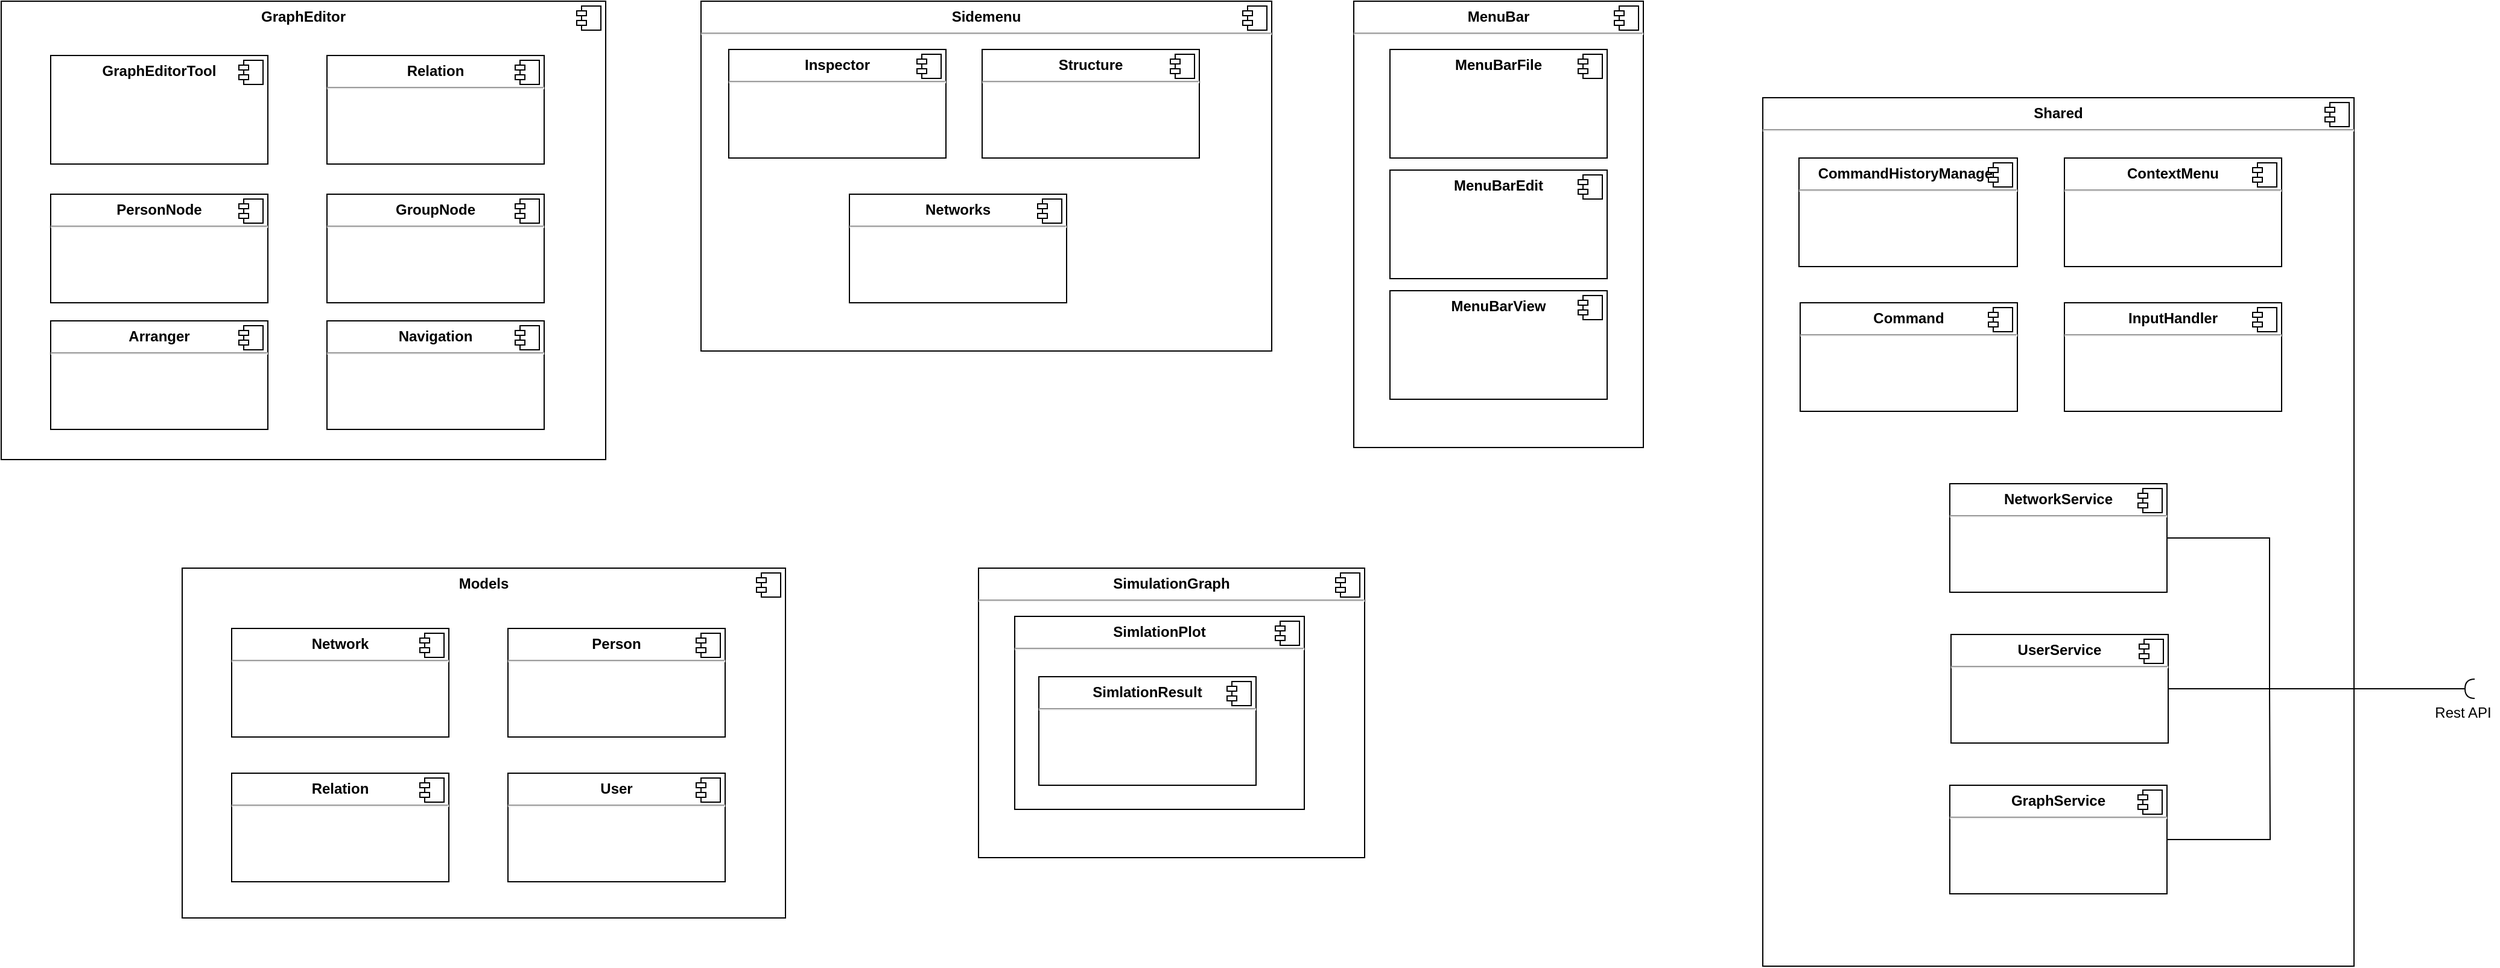 <mxfile version="15.7.3" type="device"><diagram id="pefMtGPOsLKs37Y6KqSW" name="Page-1"><mxGraphModel dx="1431" dy="1020" grid="1" gridSize="10" guides="1" tooltips="1" connect="1" arrows="1" fold="1" page="1" pageScale="1" pageWidth="827" pageHeight="1169" math="0" shadow="0"><root><mxCell id="0"/><mxCell id="1" parent="0"/><mxCell id="RJavElCgDZ9JHJlFhu4H-7" value="&lt;p style=&quot;margin: 0px ; margin-top: 6px ; text-align: center&quot;&gt;&lt;b&gt;Shared&lt;/b&gt;&lt;/p&gt;&lt;hr&gt;&lt;p style=&quot;margin: 0px ; margin-left: 8px&quot;&gt;&lt;br&gt;&lt;/p&gt;" style="align=left;overflow=fill;html=1;dropTarget=0;" vertex="1" parent="1"><mxGeometry x="1580" y="310" width="490" height="720" as="geometry"/></mxCell><mxCell id="RJavElCgDZ9JHJlFhu4H-8" value="" style="shape=component;jettyWidth=8;jettyHeight=4;" vertex="1" parent="RJavElCgDZ9JHJlFhu4H-7"><mxGeometry x="1" width="20" height="20" relative="1" as="geometry"><mxPoint x="-24" y="4" as="offset"/></mxGeometry></mxCell><mxCell id="fbCS1HJWpCiE8mri3fER-1" value="&lt;p style=&quot;margin: 0px ; margin-top: 6px ; text-align: center&quot;&gt;&lt;b&gt;GraphEditor&lt;/b&gt;&lt;/p&gt;" style="align=left;overflow=fill;html=1;dropTarget=0;" parent="1" vertex="1"><mxGeometry x="120" y="230" width="501" height="380" as="geometry"/></mxCell><mxCell id="fbCS1HJWpCiE8mri3fER-2" value="" style="shape=component;jettyWidth=8;jettyHeight=4;" parent="fbCS1HJWpCiE8mri3fER-1" vertex="1"><mxGeometry x="1" width="20" height="20" relative="1" as="geometry"><mxPoint x="-24" y="4" as="offset"/></mxGeometry></mxCell><mxCell id="fbCS1HJWpCiE8mri3fER-3" value="&lt;p style=&quot;margin: 0px ; margin-top: 6px ; text-align: center&quot;&gt;&lt;b&gt;SimulationGraph&lt;/b&gt;&lt;/p&gt;&lt;hr&gt;&lt;p style=&quot;margin: 0px ; margin-left: 8px&quot;&gt;&lt;br&gt;&lt;/p&gt;" style="align=left;overflow=fill;html=1;dropTarget=0;" parent="1" vertex="1"><mxGeometry x="930" y="700" width="320" height="240" as="geometry"/></mxCell><mxCell id="fbCS1HJWpCiE8mri3fER-4" value="" style="shape=component;jettyWidth=8;jettyHeight=4;" parent="fbCS1HJWpCiE8mri3fER-3" vertex="1"><mxGeometry x="1" width="20" height="20" relative="1" as="geometry"><mxPoint x="-24" y="4" as="offset"/></mxGeometry></mxCell><mxCell id="fbCS1HJWpCiE8mri3fER-5" value="&lt;p style=&quot;margin: 0px ; margin-top: 6px ; text-align: center&quot;&gt;&lt;b&gt;GraphEditorTool&lt;/b&gt;&lt;/p&gt;" style="align=left;overflow=fill;html=1;dropTarget=0;" parent="1" vertex="1"><mxGeometry x="161" y="275" width="180" height="90" as="geometry"/></mxCell><mxCell id="fbCS1HJWpCiE8mri3fER-6" value="" style="shape=component;jettyWidth=8;jettyHeight=4;" parent="fbCS1HJWpCiE8mri3fER-5" vertex="1"><mxGeometry x="1" width="20" height="20" relative="1" as="geometry"><mxPoint x="-24" y="4" as="offset"/></mxGeometry></mxCell><mxCell id="fbCS1HJWpCiE8mri3fER-7" value="&lt;p style=&quot;margin: 0px ; margin-top: 6px ; text-align: center&quot;&gt;&lt;b&gt;ContextMenu&lt;/b&gt;&lt;/p&gt;&lt;hr&gt;&lt;p style=&quot;margin: 0px ; margin-left: 8px&quot;&gt;&lt;br&gt;&lt;/p&gt;" style="align=left;overflow=fill;html=1;dropTarget=0;" parent="1" vertex="1"><mxGeometry x="1830" y="360" width="180" height="90" as="geometry"/></mxCell><mxCell id="fbCS1HJWpCiE8mri3fER-8" value="" style="shape=component;jettyWidth=8;jettyHeight=4;" parent="fbCS1HJWpCiE8mri3fER-7" vertex="1"><mxGeometry x="1" width="20" height="20" relative="1" as="geometry"><mxPoint x="-24" y="4" as="offset"/></mxGeometry></mxCell><mxCell id="fbCS1HJWpCiE8mri3fER-9" value="&lt;p style=&quot;margin: 0px ; margin-top: 6px ; text-align: center&quot;&gt;&lt;b&gt;Command&lt;/b&gt;&lt;/p&gt;&lt;hr&gt;&lt;p style=&quot;margin: 0px ; margin-left: 8px&quot;&gt;&lt;br&gt;&lt;/p&gt;" style="align=left;overflow=fill;html=1;dropTarget=0;" parent="1" vertex="1"><mxGeometry x="1611" y="480" width="180" height="90" as="geometry"/></mxCell><mxCell id="fbCS1HJWpCiE8mri3fER-10" value="" style="shape=component;jettyWidth=8;jettyHeight=4;" parent="fbCS1HJWpCiE8mri3fER-9" vertex="1"><mxGeometry x="1" width="20" height="20" relative="1" as="geometry"><mxPoint x="-24" y="4" as="offset"/></mxGeometry></mxCell><mxCell id="fbCS1HJWpCiE8mri3fER-11" value="&lt;p style=&quot;margin: 0px ; margin-top: 6px ; text-align: center&quot;&gt;&lt;b&gt;CommandHistoryManager&lt;/b&gt;&lt;/p&gt;&lt;hr&gt;&lt;p style=&quot;margin: 0px ; margin-left: 8px&quot;&gt;&lt;br&gt;&lt;/p&gt;" style="align=left;overflow=fill;html=1;dropTarget=0;" parent="1" vertex="1"><mxGeometry x="1610" y="360" width="181" height="90" as="geometry"/></mxCell><mxCell id="fbCS1HJWpCiE8mri3fER-12" value="" style="shape=component;jettyWidth=8;jettyHeight=4;" parent="fbCS1HJWpCiE8mri3fER-11" vertex="1"><mxGeometry x="1" width="20" height="20" relative="1" as="geometry"><mxPoint x="-24" y="4" as="offset"/></mxGeometry></mxCell><mxCell id="fbCS1HJWpCiE8mri3fER-17" value="&lt;p style=&quot;margin: 0px ; margin-top: 6px ; text-align: center&quot;&gt;&lt;b&gt;Sidemenu&lt;/b&gt;&lt;/p&gt;&lt;hr&gt;&lt;p style=&quot;margin: 0px ; margin-left: 8px&quot;&gt;&lt;br&gt;&lt;/p&gt;" style="align=left;overflow=fill;html=1;dropTarget=0;" parent="1" vertex="1"><mxGeometry x="700" y="230" width="473" height="290" as="geometry"/></mxCell><mxCell id="fbCS1HJWpCiE8mri3fER-18" value="" style="shape=component;jettyWidth=8;jettyHeight=4;" parent="fbCS1HJWpCiE8mri3fER-17" vertex="1"><mxGeometry x="1" width="20" height="20" relative="1" as="geometry"><mxPoint x="-24" y="4" as="offset"/></mxGeometry></mxCell><mxCell id="fbCS1HJWpCiE8mri3fER-15" value="&lt;p style=&quot;margin: 0px ; margin-top: 6px ; text-align: center&quot;&gt;&lt;b&gt;Inspector&lt;/b&gt;&lt;/p&gt;&lt;hr&gt;&lt;p style=&quot;margin: 0px ; margin-left: 8px&quot;&gt;&lt;br&gt;&lt;/p&gt;" style="align=left;overflow=fill;html=1;dropTarget=0;" parent="1" vertex="1"><mxGeometry x="723" y="270" width="180" height="90" as="geometry"/></mxCell><mxCell id="fbCS1HJWpCiE8mri3fER-16" value="" style="shape=component;jettyWidth=8;jettyHeight=4;" parent="fbCS1HJWpCiE8mri3fER-15" vertex="1"><mxGeometry x="1" width="20" height="20" relative="1" as="geometry"><mxPoint x="-24" y="4" as="offset"/></mxGeometry></mxCell><mxCell id="fbCS1HJWpCiE8mri3fER-19" value="&lt;p style=&quot;margin: 0px ; margin-top: 6px ; text-align: center&quot;&gt;&lt;b&gt;Structure&lt;/b&gt;&lt;/p&gt;&lt;hr&gt;&lt;p style=&quot;margin: 0px ; margin-left: 8px&quot;&gt;&lt;br&gt;&lt;/p&gt;" style="align=left;overflow=fill;html=1;dropTarget=0;" parent="1" vertex="1"><mxGeometry x="933" y="270" width="180" height="90" as="geometry"/></mxCell><mxCell id="fbCS1HJWpCiE8mri3fER-20" value="" style="shape=component;jettyWidth=8;jettyHeight=4;" parent="fbCS1HJWpCiE8mri3fER-19" vertex="1"><mxGeometry x="1" width="20" height="20" relative="1" as="geometry"><mxPoint x="-24" y="4" as="offset"/></mxGeometry></mxCell><mxCell id="fbCS1HJWpCiE8mri3fER-21" value="&lt;p style=&quot;margin: 0px ; margin-top: 6px ; text-align: center&quot;&gt;&lt;b&gt;Networks&lt;/b&gt;&lt;/p&gt;&lt;hr&gt;&lt;p style=&quot;margin: 0px ; margin-left: 8px&quot;&gt;&lt;br&gt;&lt;/p&gt;" style="align=left;overflow=fill;html=1;dropTarget=0;" parent="1" vertex="1"><mxGeometry x="823" y="390" width="180" height="90" as="geometry"/></mxCell><mxCell id="fbCS1HJWpCiE8mri3fER-22" value="" style="shape=component;jettyWidth=8;jettyHeight=4;" parent="fbCS1HJWpCiE8mri3fER-21" vertex="1"><mxGeometry x="1" width="20" height="20" relative="1" as="geometry"><mxPoint x="-24" y="4" as="offset"/></mxGeometry></mxCell><mxCell id="fbCS1HJWpCiE8mri3fER-23" value="&lt;p style=&quot;margin: 0px ; margin-top: 6px ; text-align: center&quot;&gt;&lt;b&gt;Models&lt;/b&gt;&lt;/p&gt;" style="align=left;overflow=fill;html=1;dropTarget=0;" parent="1" vertex="1"><mxGeometry x="270" y="700" width="500" height="290" as="geometry"/></mxCell><mxCell id="fbCS1HJWpCiE8mri3fER-24" value="" style="shape=component;jettyWidth=8;jettyHeight=4;" parent="fbCS1HJWpCiE8mri3fER-23" vertex="1"><mxGeometry x="1" width="20" height="20" relative="1" as="geometry"><mxPoint x="-24" y="4" as="offset"/></mxGeometry></mxCell><mxCell id="fbCS1HJWpCiE8mri3fER-25" value="&lt;p style=&quot;margin: 0px ; margin-top: 6px ; text-align: center&quot;&gt;&lt;b&gt;Network&lt;/b&gt;&lt;/p&gt;&lt;hr&gt;&lt;p style=&quot;margin: 0px ; margin-left: 8px&quot;&gt;&lt;br&gt;&lt;/p&gt;" style="align=left;overflow=fill;html=1;dropTarget=0;" parent="1" vertex="1"><mxGeometry x="311" y="750" width="180" height="90" as="geometry"/></mxCell><mxCell id="fbCS1HJWpCiE8mri3fER-26" value="" style="shape=component;jettyWidth=8;jettyHeight=4;" parent="fbCS1HJWpCiE8mri3fER-25" vertex="1"><mxGeometry x="1" width="20" height="20" relative="1" as="geometry"><mxPoint x="-24" y="4" as="offset"/></mxGeometry></mxCell><mxCell id="fbCS1HJWpCiE8mri3fER-27" value="&lt;p style=&quot;margin: 0px ; margin-top: 6px ; text-align: center&quot;&gt;&lt;b&gt;Person&lt;/b&gt;&lt;/p&gt;&lt;hr&gt;&lt;p style=&quot;margin: 0px ; margin-left: 8px&quot;&gt;&lt;br&gt;&lt;/p&gt;" style="align=left;overflow=fill;html=1;dropTarget=0;" parent="1" vertex="1"><mxGeometry x="540" y="750" width="180" height="90" as="geometry"/></mxCell><mxCell id="fbCS1HJWpCiE8mri3fER-28" value="" style="shape=component;jettyWidth=8;jettyHeight=4;" parent="fbCS1HJWpCiE8mri3fER-27" vertex="1"><mxGeometry x="1" width="20" height="20" relative="1" as="geometry"><mxPoint x="-24" y="4" as="offset"/></mxGeometry></mxCell><mxCell id="fbCS1HJWpCiE8mri3fER-29" value="&lt;p style=&quot;margin: 0px ; margin-top: 6px ; text-align: center&quot;&gt;&lt;b&gt;Relation&lt;/b&gt;&lt;/p&gt;&lt;hr&gt;&lt;p style=&quot;margin: 0px ; margin-left: 8px&quot;&gt;&lt;br&gt;&lt;/p&gt;" style="align=left;overflow=fill;html=1;dropTarget=0;" parent="1" vertex="1"><mxGeometry x="311" y="870" width="180" height="90" as="geometry"/></mxCell><mxCell id="fbCS1HJWpCiE8mri3fER-30" value="" style="shape=component;jettyWidth=8;jettyHeight=4;" parent="fbCS1HJWpCiE8mri3fER-29" vertex="1"><mxGeometry x="1" width="20" height="20" relative="1" as="geometry"><mxPoint x="-24" y="4" as="offset"/></mxGeometry></mxCell><mxCell id="fbCS1HJWpCiE8mri3fER-31" value="&lt;p style=&quot;margin: 0px ; margin-top: 6px ; text-align: center&quot;&gt;&lt;b&gt;User&lt;/b&gt;&lt;/p&gt;&lt;hr&gt;&lt;p style=&quot;margin: 0px ; margin-left: 8px&quot;&gt;&lt;br&gt;&lt;/p&gt;" style="align=left;overflow=fill;html=1;dropTarget=0;" parent="1" vertex="1"><mxGeometry x="540" y="870" width="180" height="90" as="geometry"/></mxCell><mxCell id="fbCS1HJWpCiE8mri3fER-32" value="" style="shape=component;jettyWidth=8;jettyHeight=4;" parent="fbCS1HJWpCiE8mri3fER-31" vertex="1"><mxGeometry x="1" width="20" height="20" relative="1" as="geometry"><mxPoint x="-24" y="4" as="offset"/></mxGeometry></mxCell><mxCell id="GFFGOiP8Qa1_GKcf4fVR-10" value="&lt;p style=&quot;margin: 0px ; margin-top: 6px ; text-align: center&quot;&gt;&lt;b&gt;PersonNode&lt;/b&gt;&lt;/p&gt;&lt;hr&gt;&lt;p style=&quot;margin: 0px ; margin-left: 8px&quot;&gt;&lt;br&gt;&lt;/p&gt;" style="align=left;overflow=fill;html=1;dropTarget=0;" parent="1" vertex="1"><mxGeometry x="161" y="390" width="180" height="90" as="geometry"/></mxCell><mxCell id="GFFGOiP8Qa1_GKcf4fVR-11" value="" style="shape=component;jettyWidth=8;jettyHeight=4;" parent="GFFGOiP8Qa1_GKcf4fVR-10" vertex="1"><mxGeometry x="1" width="20" height="20" relative="1" as="geometry"><mxPoint x="-24" y="4" as="offset"/></mxGeometry></mxCell><mxCell id="GFFGOiP8Qa1_GKcf4fVR-14" value="&lt;p style=&quot;margin: 0px ; margin-top: 6px ; text-align: center&quot;&gt;&lt;b&gt;Relation&lt;/b&gt;&lt;/p&gt;&lt;hr&gt;&lt;p style=&quot;margin: 0px ; margin-left: 8px&quot;&gt;&lt;br&gt;&lt;/p&gt;" style="align=left;overflow=fill;html=1;dropTarget=0;" parent="1" vertex="1"><mxGeometry x="390" y="275" width="180" height="90" as="geometry"/></mxCell><mxCell id="GFFGOiP8Qa1_GKcf4fVR-15" value="" style="shape=component;jettyWidth=8;jettyHeight=4;" parent="GFFGOiP8Qa1_GKcf4fVR-14" vertex="1"><mxGeometry x="1" width="20" height="20" relative="1" as="geometry"><mxPoint x="-24" y="4" as="offset"/></mxGeometry></mxCell><mxCell id="fbCS1HJWpCiE8mri3fER-35" value="&lt;p style=&quot;margin: 0px ; margin-top: 6px ; text-align: center&quot;&gt;&lt;b&gt;GroupNode&lt;/b&gt;&lt;/p&gt;&lt;hr&gt;&lt;p style=&quot;margin: 0px ; margin-left: 8px&quot;&gt;&lt;br&gt;&lt;/p&gt;" style="align=left;overflow=fill;html=1;dropTarget=0;" parent="1" vertex="1"><mxGeometry x="390" y="390" width="180" height="90" as="geometry"/></mxCell><mxCell id="fbCS1HJWpCiE8mri3fER-36" value="" style="shape=component;jettyWidth=8;jettyHeight=4;" parent="fbCS1HJWpCiE8mri3fER-35" vertex="1"><mxGeometry x="1" width="20" height="20" relative="1" as="geometry"><mxPoint x="-24" y="4" as="offset"/></mxGeometry></mxCell><mxCell id="fbCS1HJWpCiE8mri3fER-39" value="&lt;p style=&quot;margin: 0px ; margin-top: 6px ; text-align: center&quot;&gt;&lt;b&gt;MenuBar&lt;/b&gt;&lt;/p&gt;&lt;hr&gt;&lt;p style=&quot;margin: 0px ; margin-left: 8px&quot;&gt;&lt;br&gt;&lt;/p&gt;" style="align=left;overflow=fill;html=1;dropTarget=0;" parent="1" vertex="1"><mxGeometry x="1241" y="230" width="240" height="370" as="geometry"/></mxCell><mxCell id="fbCS1HJWpCiE8mri3fER-40" value="" style="shape=component;jettyWidth=8;jettyHeight=4;" parent="fbCS1HJWpCiE8mri3fER-39" vertex="1"><mxGeometry x="1" width="20" height="20" relative="1" as="geometry"><mxPoint x="-24" y="4" as="offset"/></mxGeometry></mxCell><mxCell id="fbCS1HJWpCiE8mri3fER-41" value="&lt;p style=&quot;margin: 0px ; margin-top: 6px ; text-align: center&quot;&gt;&lt;b&gt;Arranger&lt;/b&gt;&lt;/p&gt;&lt;hr&gt;&lt;p style=&quot;margin: 0px ; margin-left: 8px&quot;&gt;&lt;br&gt;&lt;/p&gt;" style="align=left;overflow=fill;html=1;dropTarget=0;" parent="1" vertex="1"><mxGeometry x="161" y="495" width="180" height="90" as="geometry"/></mxCell><mxCell id="fbCS1HJWpCiE8mri3fER-42" value="" style="shape=component;jettyWidth=8;jettyHeight=4;" parent="fbCS1HJWpCiE8mri3fER-41" vertex="1"><mxGeometry x="1" width="20" height="20" relative="1" as="geometry"><mxPoint x="-24" y="4" as="offset"/></mxGeometry></mxCell><mxCell id="RJavElCgDZ9JHJlFhu4H-1" value="&lt;p style=&quot;margin: 0px ; margin-top: 6px ; text-align: center&quot;&gt;&lt;b&gt;Navigation&lt;/b&gt;&lt;/p&gt;&lt;hr&gt;&lt;p style=&quot;margin: 0px ; margin-left: 8px&quot;&gt;&lt;br&gt;&lt;/p&gt;" style="align=left;overflow=fill;html=1;dropTarget=0;" vertex="1" parent="1"><mxGeometry x="390" y="495" width="180" height="90" as="geometry"/></mxCell><mxCell id="RJavElCgDZ9JHJlFhu4H-2" value="" style="shape=component;jettyWidth=8;jettyHeight=4;" vertex="1" parent="RJavElCgDZ9JHJlFhu4H-1"><mxGeometry x="1" width="20" height="20" relative="1" as="geometry"><mxPoint x="-24" y="4" as="offset"/></mxGeometry></mxCell><mxCell id="RJavElCgDZ9JHJlFhu4H-3" value="&lt;p style=&quot;margin: 0px ; margin-top: 6px ; text-align: center&quot;&gt;&lt;b&gt;InputHandler&lt;/b&gt;&lt;/p&gt;&lt;hr&gt;&lt;p style=&quot;margin: 0px ; margin-left: 8px&quot;&gt;&lt;br&gt;&lt;/p&gt;" style="align=left;overflow=fill;html=1;dropTarget=0;" vertex="1" parent="1"><mxGeometry x="1830" y="480" width="180" height="90" as="geometry"/></mxCell><mxCell id="RJavElCgDZ9JHJlFhu4H-4" value="" style="shape=component;jettyWidth=8;jettyHeight=4;" vertex="1" parent="RJavElCgDZ9JHJlFhu4H-3"><mxGeometry x="1" width="20" height="20" relative="1" as="geometry"><mxPoint x="-24" y="4" as="offset"/></mxGeometry></mxCell><mxCell id="RJavElCgDZ9JHJlFhu4H-5" value="&lt;p style=&quot;margin: 0px ; margin-top: 6px ; text-align: center&quot;&gt;&lt;b&gt;SimlationPlot&lt;/b&gt;&lt;/p&gt;&lt;hr&gt;&lt;p style=&quot;margin: 0px ; margin-left: 8px&quot;&gt;&lt;br&gt;&lt;/p&gt;" style="align=left;overflow=fill;html=1;dropTarget=0;" vertex="1" parent="1"><mxGeometry x="960" y="740" width="240" height="160" as="geometry"/></mxCell><mxCell id="RJavElCgDZ9JHJlFhu4H-6" value="" style="shape=component;jettyWidth=8;jettyHeight=4;" vertex="1" parent="RJavElCgDZ9JHJlFhu4H-5"><mxGeometry x="1" width="20" height="20" relative="1" as="geometry"><mxPoint x="-24" y="4" as="offset"/></mxGeometry></mxCell><mxCell id="RJavElCgDZ9JHJlFhu4H-9" value="&lt;p style=&quot;margin: 0px ; margin-top: 6px ; text-align: center&quot;&gt;&lt;b&gt;SimlationResult&lt;/b&gt;&lt;/p&gt;&lt;hr&gt;&lt;p style=&quot;margin: 0px ; margin-left: 8px&quot;&gt;&lt;br&gt;&lt;/p&gt;" style="align=left;overflow=fill;html=1;dropTarget=0;" vertex="1" parent="1"><mxGeometry x="980" y="790" width="180" height="90" as="geometry"/></mxCell><mxCell id="RJavElCgDZ9JHJlFhu4H-10" value="" style="shape=component;jettyWidth=8;jettyHeight=4;" vertex="1" parent="RJavElCgDZ9JHJlFhu4H-9"><mxGeometry x="1" width="20" height="20" relative="1" as="geometry"><mxPoint x="-24" y="4" as="offset"/></mxGeometry></mxCell><mxCell id="fbCS1HJWpCiE8mri3fER-33" value="&lt;p style=&quot;margin: 0px ; margin-top: 6px ; text-align: center&quot;&gt;&lt;b&gt;MenuBarFile&lt;/b&gt;&lt;/p&gt;" style="align=left;overflow=fill;html=1;dropTarget=0;" parent="1" vertex="1"><mxGeometry x="1271" y="270" width="180" height="90" as="geometry"/></mxCell><mxCell id="fbCS1HJWpCiE8mri3fER-34" value="" style="shape=component;jettyWidth=8;jettyHeight=4;" parent="fbCS1HJWpCiE8mri3fER-33" vertex="1"><mxGeometry x="1" width="20" height="20" relative="1" as="geometry"><mxPoint x="-24" y="4" as="offset"/></mxGeometry></mxCell><mxCell id="RJavElCgDZ9JHJlFhu4H-11" value="&lt;p style=&quot;margin: 0px ; margin-top: 6px ; text-align: center&quot;&gt;&lt;b&gt;MenuBarEdit&lt;/b&gt;&lt;/p&gt;" style="align=left;overflow=fill;html=1;dropTarget=0;" vertex="1" parent="1"><mxGeometry x="1271" y="370" width="180" height="90" as="geometry"/></mxCell><mxCell id="RJavElCgDZ9JHJlFhu4H-12" value="" style="shape=component;jettyWidth=8;jettyHeight=4;" vertex="1" parent="RJavElCgDZ9JHJlFhu4H-11"><mxGeometry x="1" width="20" height="20" relative="1" as="geometry"><mxPoint x="-24" y="4" as="offset"/></mxGeometry></mxCell><mxCell id="RJavElCgDZ9JHJlFhu4H-13" value="&lt;p style=&quot;margin: 0px ; margin-top: 6px ; text-align: center&quot;&gt;&lt;b&gt;MenuBarView&lt;/b&gt;&lt;/p&gt;" style="align=left;overflow=fill;html=1;dropTarget=0;" vertex="1" parent="1"><mxGeometry x="1271" y="470" width="180" height="90" as="geometry"/></mxCell><mxCell id="RJavElCgDZ9JHJlFhu4H-14" value="" style="shape=component;jettyWidth=8;jettyHeight=4;" vertex="1" parent="RJavElCgDZ9JHJlFhu4H-13"><mxGeometry x="1" width="20" height="20" relative="1" as="geometry"><mxPoint x="-24" y="4" as="offset"/></mxGeometry></mxCell><mxCell id="RJavElCgDZ9JHJlFhu4H-26" style="edgeStyle=orthogonalEdgeStyle;rounded=0;orthogonalLoop=1;jettySize=auto;html=1;endArrow=none;endFill=0;" edge="1" parent="1" source="RJavElCgDZ9JHJlFhu4H-17"><mxGeometry relative="1" as="geometry"><mxPoint x="2150" y="800" as="targetPoint"/><Array as="points"><mxPoint x="2000" y="675"/><mxPoint x="2000" y="800"/></Array></mxGeometry></mxCell><mxCell id="RJavElCgDZ9JHJlFhu4H-17" value="&lt;p style=&quot;margin: 0px ; margin-top: 6px ; text-align: center&quot;&gt;&lt;b&gt;NetworkService&lt;/b&gt;&lt;/p&gt;&lt;hr&gt;&lt;p style=&quot;margin: 0px ; margin-left: 8px&quot;&gt;&lt;br&gt;&lt;/p&gt;" style="align=left;overflow=fill;html=1;dropTarget=0;" vertex="1" parent="1"><mxGeometry x="1735" y="630" width="180" height="90" as="geometry"/></mxCell><mxCell id="RJavElCgDZ9JHJlFhu4H-18" value="" style="shape=component;jettyWidth=8;jettyHeight=4;" vertex="1" parent="RJavElCgDZ9JHJlFhu4H-17"><mxGeometry x="1" width="20" height="20" relative="1" as="geometry"><mxPoint x="-24" y="4" as="offset"/></mxGeometry></mxCell><mxCell id="RJavElCgDZ9JHJlFhu4H-28" style="edgeStyle=orthogonalEdgeStyle;rounded=0;orthogonalLoop=1;jettySize=auto;html=1;endArrow=none;endFill=0;" edge="1" parent="1" source="RJavElCgDZ9JHJlFhu4H-19"><mxGeometry relative="1" as="geometry"><mxPoint x="2000" y="805" as="targetPoint"/><Array as="points"><mxPoint x="2000" y="800"/></Array></mxGeometry></mxCell><mxCell id="RJavElCgDZ9JHJlFhu4H-19" value="&lt;p style=&quot;margin: 0px ; margin-top: 6px ; text-align: center&quot;&gt;&lt;b&gt;UserService&lt;/b&gt;&lt;/p&gt;&lt;hr&gt;&lt;p style=&quot;margin: 0px ; margin-left: 8px&quot;&gt;&lt;br&gt;&lt;/p&gt;" style="align=left;overflow=fill;html=1;dropTarget=0;" vertex="1" parent="1"><mxGeometry x="1736" y="755" width="180" height="90" as="geometry"/></mxCell><mxCell id="RJavElCgDZ9JHJlFhu4H-20" value="" style="shape=component;jettyWidth=8;jettyHeight=4;" vertex="1" parent="RJavElCgDZ9JHJlFhu4H-19"><mxGeometry x="1" width="20" height="20" relative="1" as="geometry"><mxPoint x="-24" y="4" as="offset"/></mxGeometry></mxCell><mxCell id="RJavElCgDZ9JHJlFhu4H-27" style="edgeStyle=orthogonalEdgeStyle;rounded=0;orthogonalLoop=1;jettySize=auto;html=1;endArrow=none;endFill=0;" edge="1" parent="1" source="RJavElCgDZ9JHJlFhu4H-21"><mxGeometry relative="1" as="geometry"><mxPoint x="2000" y="800" as="targetPoint"/></mxGeometry></mxCell><mxCell id="RJavElCgDZ9JHJlFhu4H-21" value="&lt;p style=&quot;margin: 0px ; margin-top: 6px ; text-align: center&quot;&gt;&lt;b&gt;GraphService&lt;/b&gt;&lt;/p&gt;&lt;hr&gt;&lt;p style=&quot;margin: 0px ; margin-left: 8px&quot;&gt;&lt;br&gt;&lt;/p&gt;" style="align=left;overflow=fill;html=1;dropTarget=0;" vertex="1" parent="1"><mxGeometry x="1735" y="880" width="180" height="90" as="geometry"/></mxCell><mxCell id="RJavElCgDZ9JHJlFhu4H-22" value="" style="shape=component;jettyWidth=8;jettyHeight=4;" vertex="1" parent="RJavElCgDZ9JHJlFhu4H-21"><mxGeometry x="1" width="20" height="20" relative="1" as="geometry"><mxPoint x="-24" y="4" as="offset"/></mxGeometry></mxCell><mxCell id="RJavElCgDZ9JHJlFhu4H-24" value="" style="rounded=0;orthogonalLoop=1;jettySize=auto;html=1;endArrow=halfCircle;endFill=0;entryX=0.5;entryY=0.5;endSize=6;strokeWidth=1;sketch=0;" edge="1" parent="1"><mxGeometry relative="1" as="geometry"><mxPoint x="2150" y="800" as="sourcePoint"/><mxPoint x="2170" y="800" as="targetPoint"/></mxGeometry></mxCell><mxCell id="RJavElCgDZ9JHJlFhu4H-29" value="Rest API" style="text;html=1;align=center;verticalAlign=middle;resizable=0;points=[];autosize=1;strokeColor=none;fillColor=none;" vertex="1" parent="1"><mxGeometry x="2130" y="810" width="60" height="20" as="geometry"/></mxCell></root></mxGraphModel></diagram></mxfile>